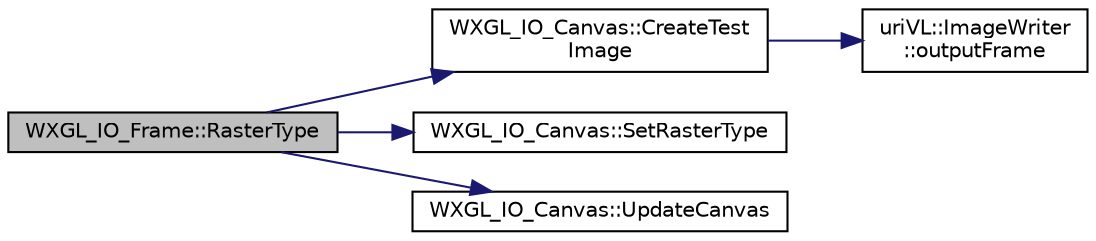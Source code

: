 digraph "WXGL_IO_Frame::RasterType"
{
  edge [fontname="Helvetica",fontsize="10",labelfontname="Helvetica",labelfontsize="10"];
  node [fontname="Helvetica",fontsize="10",shape=record];
  rankdir="LR";
  Node1 [label="WXGL_IO_Frame::RasterType",height=0.2,width=0.4,color="black", fillcolor="grey75", style="filled", fontcolor="black"];
  Node1 -> Node2 [color="midnightblue",fontsize="10",style="solid",fontname="Helvetica"];
  Node2 [label="WXGL_IO_Canvas::CreateTest\lImage",height=0.2,width=0.4,color="black", fillcolor="white", style="filled",URL="$classWXGL__IO__Canvas.html#a6312f9e75a892d13e36406be8d52a1ed"];
  Node2 -> Node3 [color="midnightblue",fontsize="10",style="solid",fontname="Helvetica"];
  Node3 [label="uriVL::ImageWriter\l::outputFrame",height=0.2,width=0.4,color="black", fillcolor="white", style="filled",URL="$classuriVL_1_1ImageWriter.html#aa605beee8ef37b1d0186a9412cf4a944",tooltip="Write the image to the currently assigned destination. "];
  Node1 -> Node4 [color="midnightblue",fontsize="10",style="solid",fontname="Helvetica"];
  Node4 [label="WXGL_IO_Canvas::SetRasterType",height=0.2,width=0.4,color="black", fillcolor="white", style="filled",URL="$classWXGL__IO__Canvas.html#a16407cb60ab64d6ac6b72c33ec4f8e11"];
  Node1 -> Node5 [color="midnightblue",fontsize="10",style="solid",fontname="Helvetica"];
  Node5 [label="WXGL_IO_Canvas::UpdateCanvas",height=0.2,width=0.4,color="black", fillcolor="white", style="filled",URL="$classWXGL__IO__Canvas.html#acb7d8d6338848c14cda2a8fab8c26781"];
}
